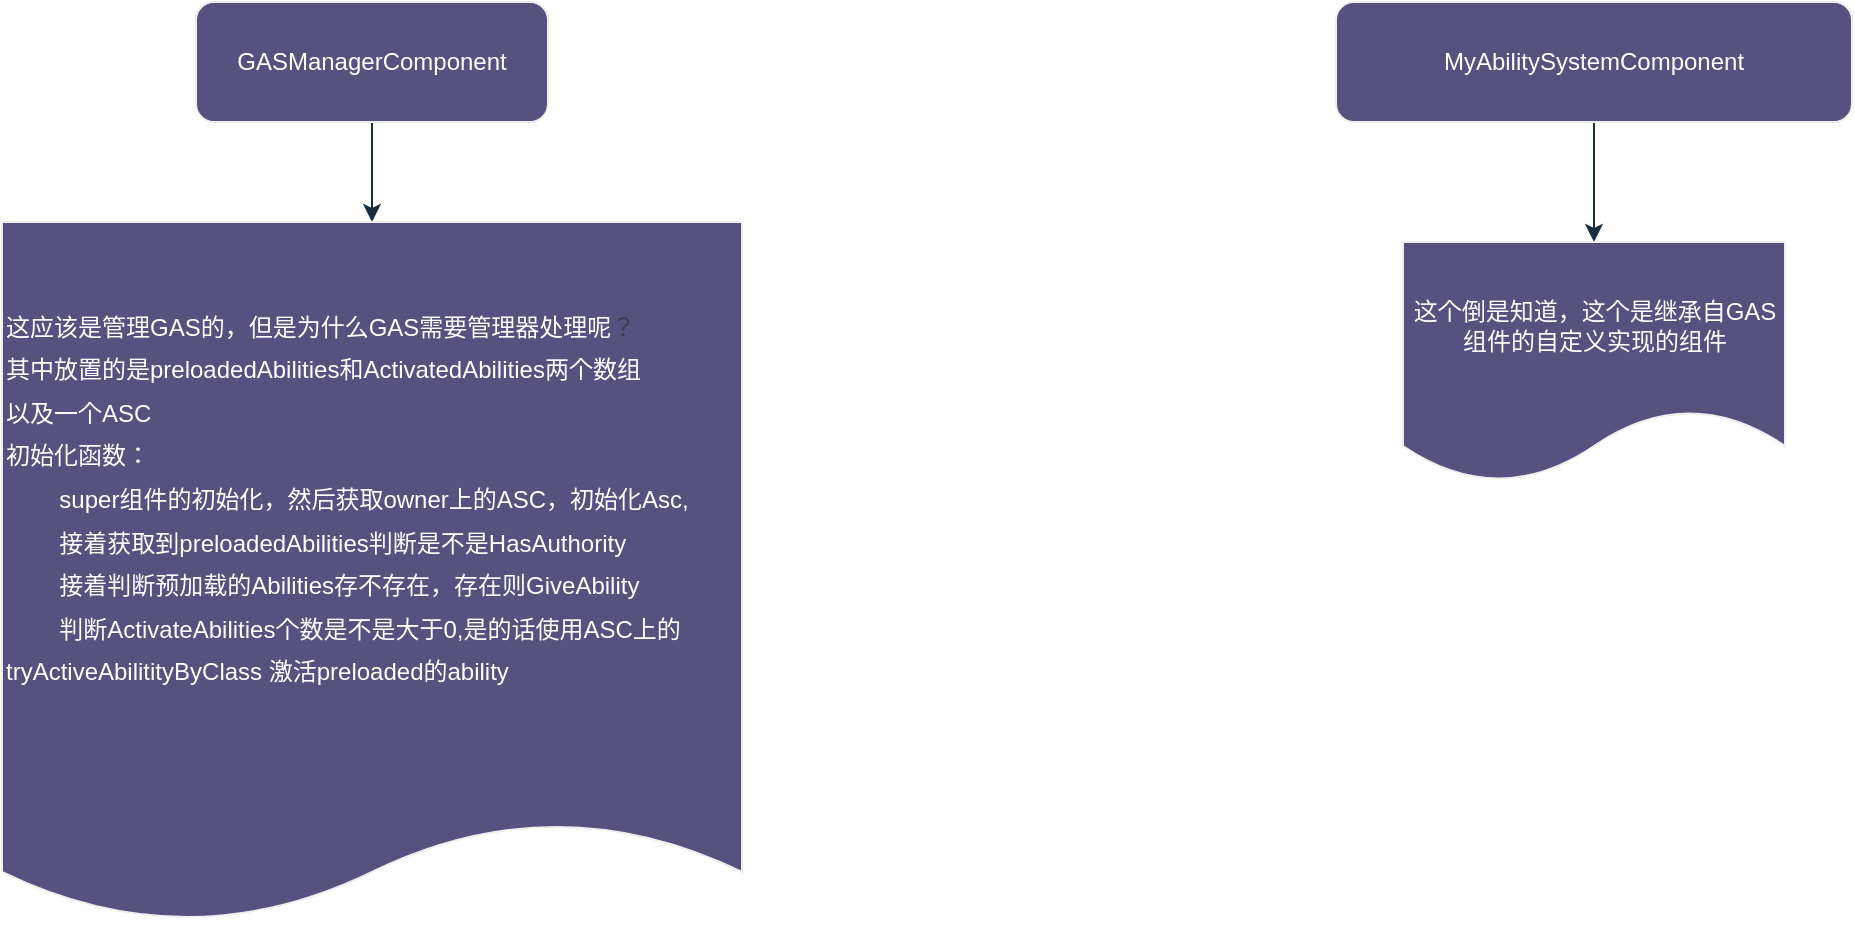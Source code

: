 <mxfile version="28.0.6">
  <diagram name="第 1 页" id="uPD0GtoIWYUvpTkSphaO">
    <mxGraphModel dx="1892" dy="593" grid="1" gridSize="10" guides="1" tooltips="1" connect="1" arrows="1" fold="1" page="1" pageScale="1" pageWidth="827" pageHeight="1169" background="none" math="0" shadow="0">
      <root>
        <mxCell id="0" />
        <mxCell id="1" parent="0" />
        <mxCell id="VFrmsLGKg1mPVkvRmTc--5" value="" style="edgeStyle=orthogonalEdgeStyle;rounded=1;orthogonalLoop=1;jettySize=auto;html=1;strokeColor=#182E3E;fontColor=default;labelBackgroundColor=none;" edge="1" parent="1" source="VFrmsLGKg1mPVkvRmTc--1" target="VFrmsLGKg1mPVkvRmTc--4">
          <mxGeometry relative="1" as="geometry" />
        </mxCell>
        <mxCell id="VFrmsLGKg1mPVkvRmTc--1" value="GASManagerComponent" style="rounded=1;whiteSpace=wrap;html=1;strokeColor=#EEEEEE;fontColor=#FFFFFF;fillColor=#56517E;labelBackgroundColor=none;" vertex="1" parent="1">
          <mxGeometry x="20" y="200" width="176" height="60" as="geometry" />
        </mxCell>
        <mxCell id="VFrmsLGKg1mPVkvRmTc--7" value="" style="edgeStyle=orthogonalEdgeStyle;rounded=1;orthogonalLoop=1;jettySize=auto;html=1;strokeColor=#182E3E;fontColor=default;labelBackgroundColor=none;" edge="1" parent="1" source="VFrmsLGKg1mPVkvRmTc--2" target="VFrmsLGKg1mPVkvRmTc--6">
          <mxGeometry relative="1" as="geometry" />
        </mxCell>
        <mxCell id="VFrmsLGKg1mPVkvRmTc--2" value="MyAbilitySystemComponent" style="whiteSpace=wrap;html=1;fillColor=#56517E;strokeColor=#EEEEEE;fontColor=#FFFFFF;rounded=1;labelBackgroundColor=none;" vertex="1" parent="1">
          <mxGeometry x="590" y="200" width="258" height="60" as="geometry" />
        </mxCell>
        <mxCell id="VFrmsLGKg1mPVkvRmTc--4" value="&lt;div style=&quot;line-height: 180%;&quot;&gt;这应该是管理GAS的，但是为什么GAS需要管理器处理呢&lt;span style=&quot;background-color: transparent; color: light-dark(rgb(57, 60, 86), rgb(182, 184, 207));&quot;&gt;？&lt;/span&gt;&lt;div&gt;其中放置的是preloadedAbilities和ActivatedAbilities两个数组&lt;/div&gt;&lt;div&gt;以及一个ASC&lt;/div&gt;&lt;div&gt;初始化函数：&lt;/div&gt;&lt;div&gt;&lt;span style=&quot;white-space: pre;&quot;&gt;&#x9;&lt;/span&gt;super组件的初始化，然后获取owner上的ASC，初始化Asc,&lt;/div&gt;&lt;div&gt;&lt;span style=&quot;white-space: pre;&quot;&gt;&#x9;&lt;/span&gt;接着获取到preloadedAbilities判断是不是HasAuthority&lt;/div&gt;&lt;div&gt;&lt;span style=&quot;white-space: pre;&quot;&gt;&#x9;&lt;/span&gt;接着判断预加载的Abilities存不存在，存在则GiveAbility&lt;/div&gt;&lt;div&gt;&lt;span style=&quot;white-space: pre;&quot;&gt;&#x9;&lt;/span&gt;判断ActivateAbilities个数是不是大于0,是的话使用ASC上的tryActiveAbilitityByClass 激活preloaded的ability&lt;br&gt;&lt;/div&gt;&lt;div&gt;&lt;br&gt;&lt;/div&gt;&lt;div&gt;&lt;/div&gt;&lt;/div&gt;" style="shape=document;whiteSpace=wrap;html=1;boundedLbl=1;fillColor=#56517E;strokeColor=#EEEEEE;fontColor=#FFFFFF;rounded=1;labelBackgroundColor=none;align=left;size=0.143;" vertex="1" parent="1">
          <mxGeometry x="-77" y="310" width="370" height="350" as="geometry" />
        </mxCell>
        <mxCell id="VFrmsLGKg1mPVkvRmTc--6" value="这个倒是知道，这个是继承自GAS组件的自定义实现的组件" style="shape=document;whiteSpace=wrap;html=1;boundedLbl=1;fillColor=#56517E;strokeColor=#EEEEEE;fontColor=#FFFFFF;rounded=1;labelBackgroundColor=none;" vertex="1" parent="1">
          <mxGeometry x="623.5" y="320" width="191" height="120" as="geometry" />
        </mxCell>
      </root>
    </mxGraphModel>
  </diagram>
</mxfile>
